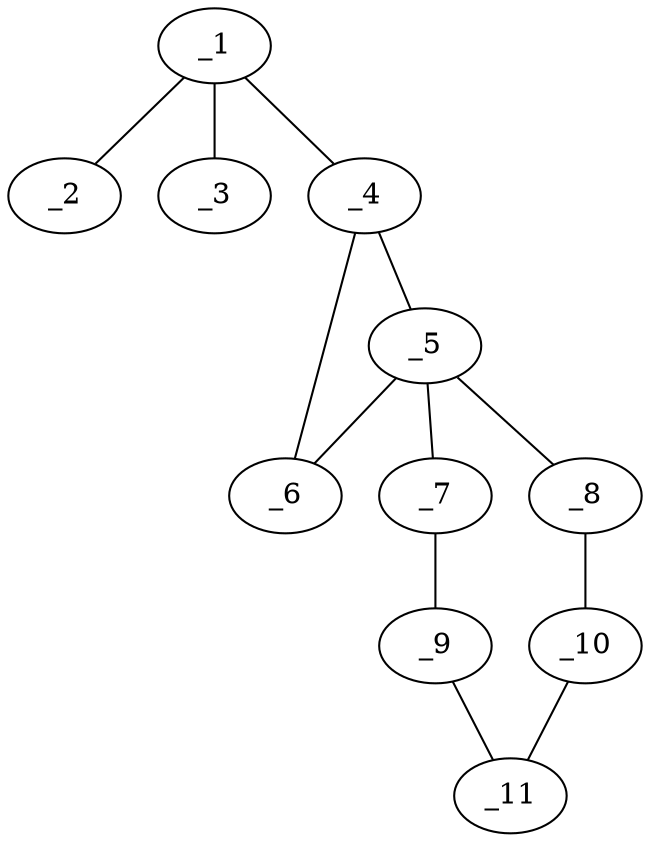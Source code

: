 graph molid30798 {
	_1	 [charge=0,
		chem=1,
		symbol="C  ",
		x="4.2321",
		y="-1.183"];
	_2	 [charge=0,
		chem=2,
		symbol="O  ",
		x="4.2321",
		y="-2.183"];
	_1 -- _2	 [valence=2];
	_3	 [charge=0,
		chem=2,
		symbol="O  ",
		x="5.0981",
		y="-0.683"];
	_1 -- _3	 [valence=1];
	_4	 [charge=0,
		chem=1,
		symbol="C  ",
		x="3.366",
		y="-0.683"];
	_1 -- _4	 [valence=1];
	_5	 [charge=0,
		chem=1,
		symbol="C  ",
		x="2.866",
		y="0.183"];
	_4 -- _5	 [valence=1];
	_6	 [charge=0,
		chem=2,
		symbol="O  ",
		x="2.366",
		y="-0.683"];
	_4 -- _6	 [valence=1];
	_5 -- _6	 [valence=1];
	_7	 [charge=0,
		chem=1,
		symbol="C  ",
		x=2,
		y="0.683"];
	_5 -- _7	 [valence=1];
	_8	 [charge=0,
		chem=1,
		symbol="C  ",
		x="3.7321",
		y="0.683"];
	_5 -- _8	 [valence=1];
	_9	 [charge=0,
		chem=1,
		symbol="C  ",
		x=2,
		y="1.683"];
	_7 -- _9	 [valence=1];
	_10	 [charge=0,
		chem=1,
		symbol="C  ",
		x="3.7321",
		y="1.683"];
	_8 -- _10	 [valence=1];
	_11	 [charge=0,
		chem=1,
		symbol="C  ",
		x="2.866",
		y="2.183"];
	_9 -- _11	 [valence=1];
	_10 -- _11	 [valence=1];
}
